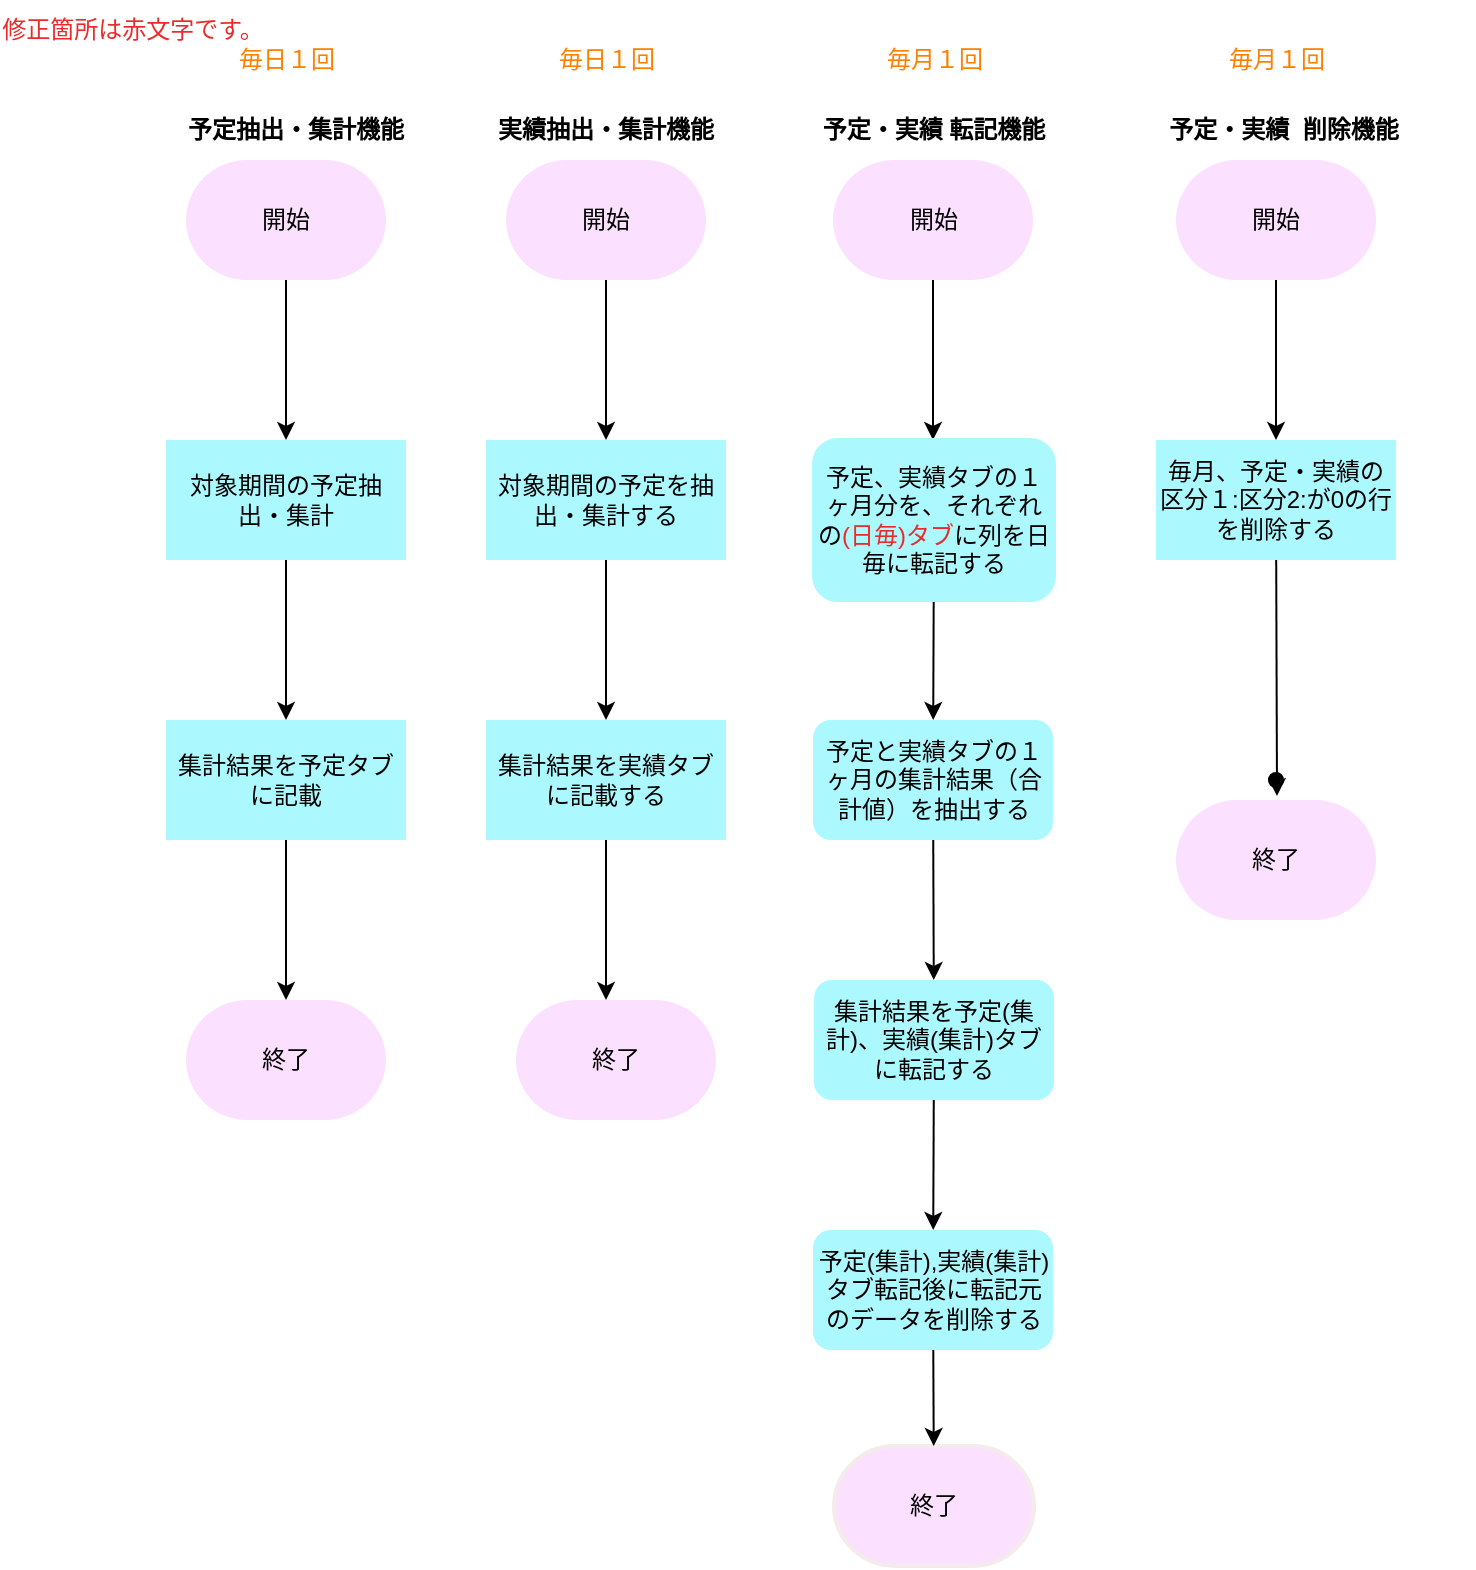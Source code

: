 <mxfile>
    <diagram id="L_NodiOgFQpjzgN6-_PM" name="ページ1">
        <mxGraphModel dx="499" dy="604" grid="0" gridSize="10" guides="1" tooltips="1" connect="0" arrows="1" fold="1" page="1" pageScale="1" pageWidth="827" pageHeight="1169" background="#ffffff" math="0" shadow="0">
            <root>
                <mxCell id="0"/>
                <mxCell id="1" parent="0"/>
                <mxCell id="2" value="&lt;font color=&quot;#000000&quot;&gt;予定抽出・集計機能&lt;/font&gt;" style="text;strokeColor=none;align=center;fillColor=none;html=1;verticalAlign=middle;whiteSpace=wrap;rounded=0;fontStyle=1" parent="1" vertex="1">
                    <mxGeometry x="96" y="50" width="110" height="30" as="geometry"/>
                </mxCell>
                <mxCell id="5" value="" style="edgeStyle=none;html=1;fontColor=#000000;strokeColor=#000000;entryX=0.5;entryY=0;entryDx=0;entryDy=0;entryPerimeter=0;" parent="1" source="3" target="4" edge="1">
                    <mxGeometry relative="1" as="geometry">
                        <mxPoint x="146" y="210" as="targetPoint"/>
                    </mxGeometry>
                </mxCell>
                <mxCell id="3" value="開始" style="strokeWidth=2;html=1;shape=mxgraph.flowchart.terminator;whiteSpace=wrap;fontColor=#000000;fillColor=#FCE0FF;strokeColor=none;" parent="1" vertex="1">
                    <mxGeometry x="96" y="80" width="100" height="60" as="geometry"/>
                </mxCell>
                <mxCell id="7" value="" style="edgeStyle=none;html=1;fontColor=#000000;fillColor=#d80073;strokeColor=#000000;" parent="1" source="4" target="6" edge="1">
                    <mxGeometry relative="1" as="geometry"/>
                </mxCell>
                <mxCell id="4" value="対象期間の予定抽出・集計" style="whiteSpace=wrap;html=1;fillColor=#ABF9FF;fontColor=#000000;strokeWidth=2;strokeColor=none;" parent="1" vertex="1">
                    <mxGeometry x="86" y="220" width="120" height="60" as="geometry"/>
                </mxCell>
                <mxCell id="10" value="" style="edgeStyle=none;html=1;strokeColor=#000000;fontColor=#000000;" parent="1" source="6" edge="1">
                    <mxGeometry relative="1" as="geometry">
                        <mxPoint x="146" y="500" as="targetPoint"/>
                    </mxGeometry>
                </mxCell>
                <mxCell id="6" value="集計結果を予定タブに記載" style="whiteSpace=wrap;html=1;fillColor=#ABF9FF;fontColor=#000000;strokeWidth=2;strokeColor=none;" parent="1" vertex="1">
                    <mxGeometry x="86" y="360" width="120" height="60" as="geometry"/>
                </mxCell>
                <mxCell id="11" value="終了" style="strokeWidth=2;html=1;shape=mxgraph.flowchart.terminator;whiteSpace=wrap;strokeColor=none;fontColor=#000000;fillColor=#FCE0FF;" parent="1" vertex="1">
                    <mxGeometry x="96" y="500" width="100" height="60" as="geometry"/>
                </mxCell>
                <mxCell id="13" value="実績抽出・集計機能" style="text;strokeColor=none;align=center;fillColor=none;html=1;verticalAlign=middle;whiteSpace=wrap;rounded=0;fontColor=#000000;fontStyle=1" parent="1" vertex="1">
                    <mxGeometry x="251" y="50" width="110" height="30" as="geometry"/>
                </mxCell>
                <mxCell id="16" value="" style="edgeStyle=none;html=1;strokeColor=#000000;fontColor=#000000;" parent="1" source="14" target="15" edge="1">
                    <mxGeometry relative="1" as="geometry"/>
                </mxCell>
                <mxCell id="14" value="開始" style="strokeWidth=2;html=1;shape=mxgraph.flowchart.terminator;whiteSpace=wrap;strokeColor=none;fontColor=#000000;fillColor=#FCE0FF;" parent="1" vertex="1">
                    <mxGeometry x="256" y="80" width="100" height="60" as="geometry"/>
                </mxCell>
                <mxCell id="18" value="" style="edgeStyle=none;html=1;strokeColor=#000000;fontColor=#000000;" parent="1" source="15" target="17" edge="1">
                    <mxGeometry relative="1" as="geometry"/>
                </mxCell>
                <mxCell id="15" value="対象期間の予定を抽出・集計する" style="whiteSpace=wrap;html=1;fillColor=#ABF9FF;strokeColor=none;fontColor=#000000;strokeWidth=2;" parent="1" vertex="1">
                    <mxGeometry x="246" y="220" width="120" height="60" as="geometry"/>
                </mxCell>
                <mxCell id="20" value="" style="edgeStyle=none;html=1;strokeColor=#000000;fontColor=#000000;" parent="1" source="17" edge="1">
                    <mxGeometry relative="1" as="geometry">
                        <mxPoint x="306" y="500" as="targetPoint"/>
                    </mxGeometry>
                </mxCell>
                <mxCell id="17" value="集計結果を実績タブに記載する" style="whiteSpace=wrap;html=1;fillColor=#ABF9FF;strokeColor=none;fontColor=#000000;strokeWidth=2;" parent="1" vertex="1">
                    <mxGeometry x="246" y="360" width="120" height="60" as="geometry"/>
                </mxCell>
                <mxCell id="21" value="終了" style="strokeWidth=2;html=1;shape=mxgraph.flowchart.terminator;whiteSpace=wrap;strokeColor=none;fontColor=#000000;fillColor=#FCE0FF;" parent="1" vertex="1">
                    <mxGeometry x="261" y="500" width="100" height="60" as="geometry"/>
                </mxCell>
                <mxCell id="22" value="予定・実績 転記機能" style="text;strokeColor=none;align=center;fillColor=none;html=1;verticalAlign=middle;whiteSpace=wrap;rounded=0;fontColor=#000000;fontStyle=1" parent="1" vertex="1">
                    <mxGeometry x="369.5" y="50" width="200" height="30" as="geometry"/>
                </mxCell>
                <mxCell id="24" value="終了" style="strokeWidth=2;html=1;shape=mxgraph.flowchart.terminator;whiteSpace=wrap;strokeColor=#F4EBEB;fontColor=#000000;fillColor=#FCE0FF;" parent="1" vertex="1">
                    <mxGeometry x="420" y="723" width="100" height="60" as="geometry"/>
                </mxCell>
                <mxCell id="46" value="" style="edgeStyle=none;html=1;strokeColor=#000000;fontColor=#000000;" parent="1" source="25" edge="1">
                    <mxGeometry relative="1" as="geometry">
                        <mxPoint x="469.5" y="220" as="targetPoint"/>
                    </mxGeometry>
                </mxCell>
                <mxCell id="25" value="開始" style="strokeWidth=2;html=1;shape=mxgraph.flowchart.terminator;whiteSpace=wrap;strokeColor=none;fontColor=#000000;fillColor=#FCE0FF;" parent="1" vertex="1">
                    <mxGeometry x="419.5" y="80" width="100" height="60" as="geometry"/>
                </mxCell>
                <mxCell id="70" value="" style="edgeStyle=none;html=1;strokeColor=#000000;fontColor=#FF8000;" parent="1" source="26" target="28" edge="1">
                    <mxGeometry relative="1" as="geometry"/>
                </mxCell>
                <mxCell id="26" value="予定と実績タブの１ヶ月の集計結果（合計値）を抽出する" style="rounded=1;whiteSpace=wrap;html=1;fillColor=#ABF9FF;strokeColor=none;fontColor=#000000;strokeWidth=2;" parent="1" vertex="1">
                    <mxGeometry x="409.5" y="360" width="120" height="60" as="geometry"/>
                </mxCell>
                <mxCell id="71" value="" style="edgeStyle=none;html=1;strokeColor=#000000;fontColor=#FF8000;" parent="1" source="28" target="32" edge="1">
                    <mxGeometry relative="1" as="geometry"/>
                </mxCell>
                <mxCell id="28" value="集計結果を予定(集計)、実績(集計)タブに転記する" style="rounded=1;whiteSpace=wrap;html=1;fillColor=#ABF9FF;strokeColor=none;fontColor=#000000;strokeWidth=2;" parent="1" vertex="1">
                    <mxGeometry x="410" y="490" width="120" height="60" as="geometry"/>
                </mxCell>
                <mxCell id="72" value="" style="edgeStyle=none;html=1;strokeColor=#000000;fontColor=#FF8000;" parent="1" source="32" target="24" edge="1">
                    <mxGeometry relative="1" as="geometry"/>
                </mxCell>
                <mxCell id="32" value="予定(集計),実績(集計)タブ転記後に転記元のデータを削除する" style="rounded=1;whiteSpace=wrap;html=1;fillColor=#ABF9FF;strokeColor=none;fontColor=#000000;strokeWidth=2;" parent="1" vertex="1">
                    <mxGeometry x="409.5" y="615" width="120" height="60" as="geometry"/>
                </mxCell>
                <mxCell id="37" value="予定・実績&amp;nbsp; 削除機能" style="text;strokeColor=none;align=center;fillColor=none;html=1;verticalAlign=middle;whiteSpace=wrap;rounded=0;fontColor=#000000;fontStyle=1" parent="1" vertex="1">
                    <mxGeometry x="550" y="50" width="190" height="30" as="geometry"/>
                </mxCell>
                <mxCell id="40" value="" style="edgeStyle=none;html=1;fontColor=#000000;strokeColor=#000000;" parent="1" source="38" target="39" edge="1">
                    <mxGeometry relative="1" as="geometry"/>
                </mxCell>
                <mxCell id="38" value="&lt;font color=&quot;#000000&quot;&gt;開始&lt;/font&gt;" style="strokeWidth=2;html=1;shape=mxgraph.flowchart.terminator;whiteSpace=wrap;fillColor=#FCE0FF;strokeColor=none;" parent="1" vertex="1">
                    <mxGeometry x="591" y="80" width="100" height="60" as="geometry"/>
                </mxCell>
                <mxCell id="44" value="" style="edgeStyle=none;html=1;strokeColor=#000000;fontColor=#000000;entryX=0.505;entryY=-0.033;entryDx=0;entryDy=0;entryPerimeter=0;" parent="1" source="39" target="66" edge="1">
                    <mxGeometry relative="1" as="geometry">
                        <mxPoint x="646" y="390" as="targetPoint"/>
                    </mxGeometry>
                </mxCell>
                <mxCell id="39" value="&lt;font color=&quot;#000000&quot;&gt;毎月、予定・実績の&lt;br&gt;区分１:区分2:が0の行を削除する&lt;br&gt;&lt;/font&gt;" style="whiteSpace=wrap;html=1;fillColor=#ABF9FF;strokeWidth=2;strokeColor=none;" parent="1" vertex="1">
                    <mxGeometry x="581" y="220" width="120" height="60" as="geometry"/>
                </mxCell>
                <mxCell id="43" value="" style="shape=waypoint;sketch=0;size=6;pointerEvents=1;points=[];fillColor=#C9F1FF;resizable=0;rotatable=0;perimeter=centerPerimeter;snapToPoint=1;strokeWidth=2;" parent="1" vertex="1">
                    <mxGeometry x="631" y="380" width="20" height="20" as="geometry"/>
                </mxCell>
                <mxCell id="69" value="" style="edgeStyle=none;html=1;strokeColor=#000000;fontColor=#FF8000;" parent="1" source="56" target="26" edge="1">
                    <mxGeometry relative="1" as="geometry"/>
                </mxCell>
                <mxCell id="56" value="予定、実績タブの１ヶ月分を、それぞれの&lt;font color=&quot;#e92b2b&quot;&gt;(日毎)タブ&lt;/font&gt;に列を日毎に転記する" style="rounded=1;whiteSpace=wrap;html=1;fillColor=#ABF9FF;strokeColor=#ABF9FF;fontColor=#000000;strokeWidth=2;" parent="1" vertex="1">
                    <mxGeometry x="410" y="220" width="120" height="80" as="geometry"/>
                </mxCell>
                <mxCell id="62" value="毎日１回" style="text;html=1;align=center;verticalAlign=middle;resizable=0;points=[];autosize=1;strokeColor=none;fillColor=none;fontColor=#FF8000;" parent="1" vertex="1">
                    <mxGeometry x="111" y="15" width="70" height="30" as="geometry"/>
                </mxCell>
                <mxCell id="63" value="毎日１回" style="text;html=1;align=center;verticalAlign=middle;resizable=0;points=[];autosize=1;strokeColor=none;fillColor=none;fontColor=#FF8000;" parent="1" vertex="1">
                    <mxGeometry x="271" y="15" width="70" height="30" as="geometry"/>
                </mxCell>
                <mxCell id="64" value="毎月１回" style="text;html=1;align=center;verticalAlign=middle;resizable=0;points=[];autosize=1;strokeColor=none;fillColor=none;fontColor=#FF8000;" parent="1" vertex="1">
                    <mxGeometry x="435" y="15" width="70" height="30" as="geometry"/>
                </mxCell>
                <mxCell id="65" value="毎月１回" style="text;html=1;align=center;verticalAlign=middle;resizable=0;points=[];autosize=1;strokeColor=none;fillColor=none;fontColor=#FF8000;" parent="1" vertex="1">
                    <mxGeometry x="606" y="15" width="70" height="30" as="geometry"/>
                </mxCell>
                <mxCell id="66" value="終了" style="strokeWidth=2;html=1;shape=mxgraph.flowchart.terminator;whiteSpace=wrap;strokeColor=none;fontColor=#000000;fillColor=#FCE0FF;" parent="1" vertex="1">
                    <mxGeometry x="591" y="400" width="100" height="60" as="geometry"/>
                </mxCell>
                <mxCell id="73" value="修正箇所は赤文字です。" style="text;strokeColor=none;align=center;fillColor=none;html=1;verticalAlign=middle;whiteSpace=wrap;rounded=0;fontColor=#e92b2b;" vertex="1" parent="1">
                    <mxGeometry x="3" width="133" height="30" as="geometry"/>
                </mxCell>
            </root>
        </mxGraphModel>
    </diagram>
</mxfile>